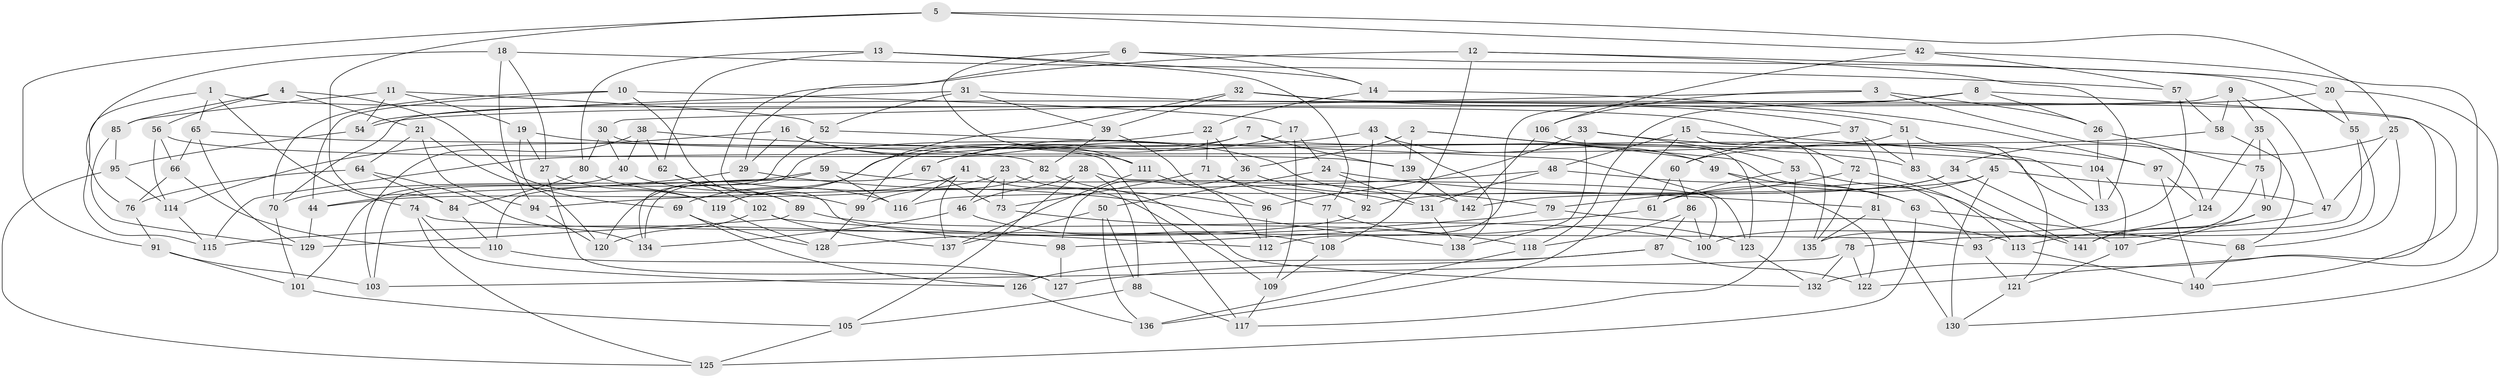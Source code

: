 // Generated by graph-tools (version 1.1) at 2025/50/03/09/25 03:50:48]
// undirected, 142 vertices, 284 edges
graph export_dot {
graph [start="1"]
  node [color=gray90,style=filled];
  1;
  2;
  3;
  4;
  5;
  6;
  7;
  8;
  9;
  10;
  11;
  12;
  13;
  14;
  15;
  16;
  17;
  18;
  19;
  20;
  21;
  22;
  23;
  24;
  25;
  26;
  27;
  28;
  29;
  30;
  31;
  32;
  33;
  34;
  35;
  36;
  37;
  38;
  39;
  40;
  41;
  42;
  43;
  44;
  45;
  46;
  47;
  48;
  49;
  50;
  51;
  52;
  53;
  54;
  55;
  56;
  57;
  58;
  59;
  60;
  61;
  62;
  63;
  64;
  65;
  66;
  67;
  68;
  69;
  70;
  71;
  72;
  73;
  74;
  75;
  76;
  77;
  78;
  79;
  80;
  81;
  82;
  83;
  84;
  85;
  86;
  87;
  88;
  89;
  90;
  91;
  92;
  93;
  94;
  95;
  96;
  97;
  98;
  99;
  100;
  101;
  102;
  103;
  104;
  105;
  106;
  107;
  108;
  109;
  110;
  111;
  112;
  113;
  114;
  115;
  116;
  117;
  118;
  119;
  120;
  121;
  122;
  123;
  124;
  125;
  126;
  127;
  128;
  129;
  130;
  131;
  132;
  133;
  134;
  135;
  136;
  137;
  138;
  139;
  140;
  141;
  142;
  1 -- 72;
  1 -- 74;
  1 -- 115;
  1 -- 65;
  2 -- 139;
  2 -- 93;
  2 -- 49;
  2 -- 36;
  3 -- 30;
  3 -- 26;
  3 -- 106;
  3 -- 124;
  4 -- 119;
  4 -- 21;
  4 -- 85;
  4 -- 56;
  5 -- 91;
  5 -- 42;
  5 -- 25;
  5 -- 84;
  6 -- 111;
  6 -- 98;
  6 -- 14;
  6 -- 55;
  7 -- 120;
  7 -- 99;
  7 -- 139;
  7 -- 133;
  8 -- 118;
  8 -- 122;
  8 -- 112;
  8 -- 26;
  9 -- 35;
  9 -- 58;
  9 -- 47;
  9 -- 70;
  10 -- 17;
  10 -- 44;
  10 -- 70;
  10 -- 89;
  11 -- 19;
  11 -- 54;
  11 -- 52;
  11 -- 85;
  12 -- 133;
  12 -- 20;
  12 -- 108;
  12 -- 29;
  13 -- 77;
  13 -- 62;
  13 -- 14;
  13 -- 80;
  14 -- 22;
  14 -- 97;
  15 -- 48;
  15 -- 133;
  15 -- 135;
  15 -- 136;
  16 -- 111;
  16 -- 114;
  16 -- 29;
  16 -- 79;
  17 -- 67;
  17 -- 24;
  17 -- 109;
  18 -- 94;
  18 -- 27;
  18 -- 76;
  18 -- 57;
  19 -- 83;
  19 -- 120;
  19 -- 27;
  20 -- 55;
  20 -- 54;
  20 -- 130;
  21 -- 69;
  21 -- 64;
  21 -- 94;
  22 -- 36;
  22 -- 71;
  22 -- 134;
  23 -- 73;
  23 -- 46;
  23 -- 132;
  23 -- 44;
  24 -- 81;
  24 -- 50;
  24 -- 131;
  25 -- 68;
  25 -- 34;
  25 -- 47;
  26 -- 75;
  26 -- 104;
  27 -- 127;
  27 -- 119;
  28 -- 46;
  28 -- 88;
  28 -- 100;
  28 -- 105;
  29 -- 44;
  29 -- 138;
  30 -- 80;
  30 -- 40;
  30 -- 117;
  31 -- 52;
  31 -- 54;
  31 -- 39;
  31 -- 51;
  32 -- 37;
  32 -- 39;
  32 -- 119;
  32 -- 140;
  33 -- 97;
  33 -- 138;
  33 -- 53;
  33 -- 96;
  34 -- 142;
  34 -- 107;
  34 -- 92;
  35 -- 124;
  35 -- 90;
  35 -- 75;
  36 -- 98;
  36 -- 131;
  37 -- 83;
  37 -- 81;
  37 -- 60;
  38 -- 104;
  38 -- 62;
  38 -- 40;
  38 -- 103;
  39 -- 96;
  39 -- 82;
  40 -- 101;
  40 -- 116;
  41 -- 116;
  41 -- 109;
  41 -- 69;
  41 -- 137;
  42 -- 57;
  42 -- 106;
  42 -- 132;
  43 -- 138;
  43 -- 67;
  43 -- 92;
  43 -- 49;
  44 -- 129;
  45 -- 47;
  45 -- 61;
  45 -- 116;
  45 -- 130;
  46 -- 134;
  46 -- 108;
  47 -- 113;
  48 -- 94;
  48 -- 131;
  48 -- 63;
  49 -- 122;
  49 -- 63;
  50 -- 137;
  50 -- 88;
  50 -- 136;
  51 -- 83;
  51 -- 115;
  51 -- 121;
  52 -- 103;
  52 -- 123;
  53 -- 117;
  53 -- 61;
  53 -- 141;
  54 -- 95;
  55 -- 93;
  55 -- 78;
  56 -- 139;
  56 -- 114;
  56 -- 66;
  57 -- 58;
  57 -- 100;
  58 -- 68;
  58 -- 60;
  59 -- 110;
  59 -- 70;
  59 -- 116;
  59 -- 142;
  60 -- 86;
  60 -- 61;
  61 -- 98;
  62 -- 89;
  62 -- 102;
  63 -- 125;
  63 -- 68;
  64 -- 76;
  64 -- 134;
  64 -- 84;
  65 -- 129;
  65 -- 66;
  65 -- 82;
  66 -- 76;
  66 -- 110;
  67 -- 134;
  67 -- 73;
  68 -- 140;
  69 -- 128;
  69 -- 126;
  70 -- 101;
  71 -- 73;
  71 -- 77;
  71 -- 92;
  72 -- 79;
  72 -- 113;
  72 -- 135;
  73 -- 118;
  74 -- 125;
  74 -- 93;
  74 -- 126;
  75 -- 90;
  75 -- 135;
  76 -- 91;
  77 -- 123;
  77 -- 108;
  78 -- 103;
  78 -- 132;
  78 -- 122;
  79 -- 113;
  79 -- 115;
  80 -- 84;
  80 -- 99;
  81 -- 135;
  81 -- 130;
  82 -- 96;
  82 -- 99;
  83 -- 141;
  84 -- 110;
  85 -- 95;
  85 -- 129;
  86 -- 87;
  86 -- 100;
  86 -- 118;
  87 -- 127;
  87 -- 126;
  87 -- 122;
  88 -- 117;
  88 -- 105;
  89 -- 129;
  89 -- 100;
  90 -- 141;
  90 -- 107;
  91 -- 101;
  91 -- 103;
  92 -- 128;
  93 -- 121;
  94 -- 120;
  95 -- 114;
  95 -- 125;
  96 -- 112;
  97 -- 124;
  97 -- 140;
  98 -- 127;
  99 -- 128;
  101 -- 105;
  102 -- 137;
  102 -- 112;
  102 -- 120;
  104 -- 133;
  104 -- 107;
  105 -- 125;
  106 -- 123;
  106 -- 142;
  107 -- 121;
  108 -- 109;
  109 -- 117;
  110 -- 127;
  111 -- 112;
  111 -- 137;
  113 -- 140;
  114 -- 115;
  118 -- 136;
  119 -- 128;
  121 -- 130;
  123 -- 132;
  124 -- 141;
  126 -- 136;
  131 -- 138;
  139 -- 142;
}
